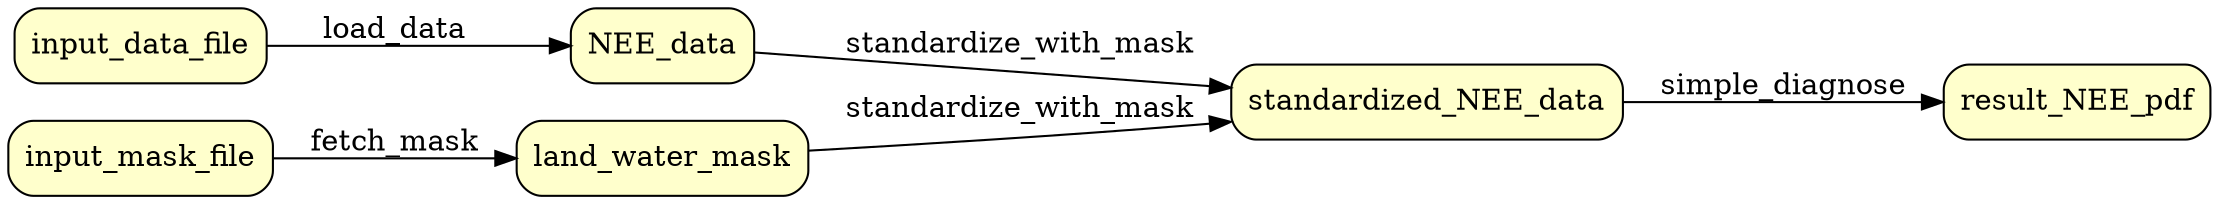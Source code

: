 digraph Workflow {
rankdir=LR
node[shape=box style="rounded,filled" fillcolor="#FFFFCC" peripheries=1 label=""]
node1 [label="result_NEE_pdf"]
node2 [label="input_mask_file"]
node3 [label="input_data_file"]
node4 [label="NEE_data"]
node5 [label="land_water_mask"]
node6 [label="standardized_NEE_data"]
node2 -> node5 [label="fetch_mask"]
node3 -> node4 [label="load_data"]
node4 -> node6 [label="standardize_with_mask"]
node5 -> node6 [label="standardize_with_mask"]
node6 -> node1 [label="simple_diagnose"]
}
